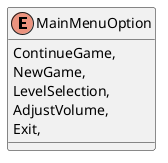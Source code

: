 @startuml
enum MainMenuOption {
    ContinueGame,
    NewGame,
    LevelSelection,
    AdjustVolume,
    Exit,
}
@enduml
